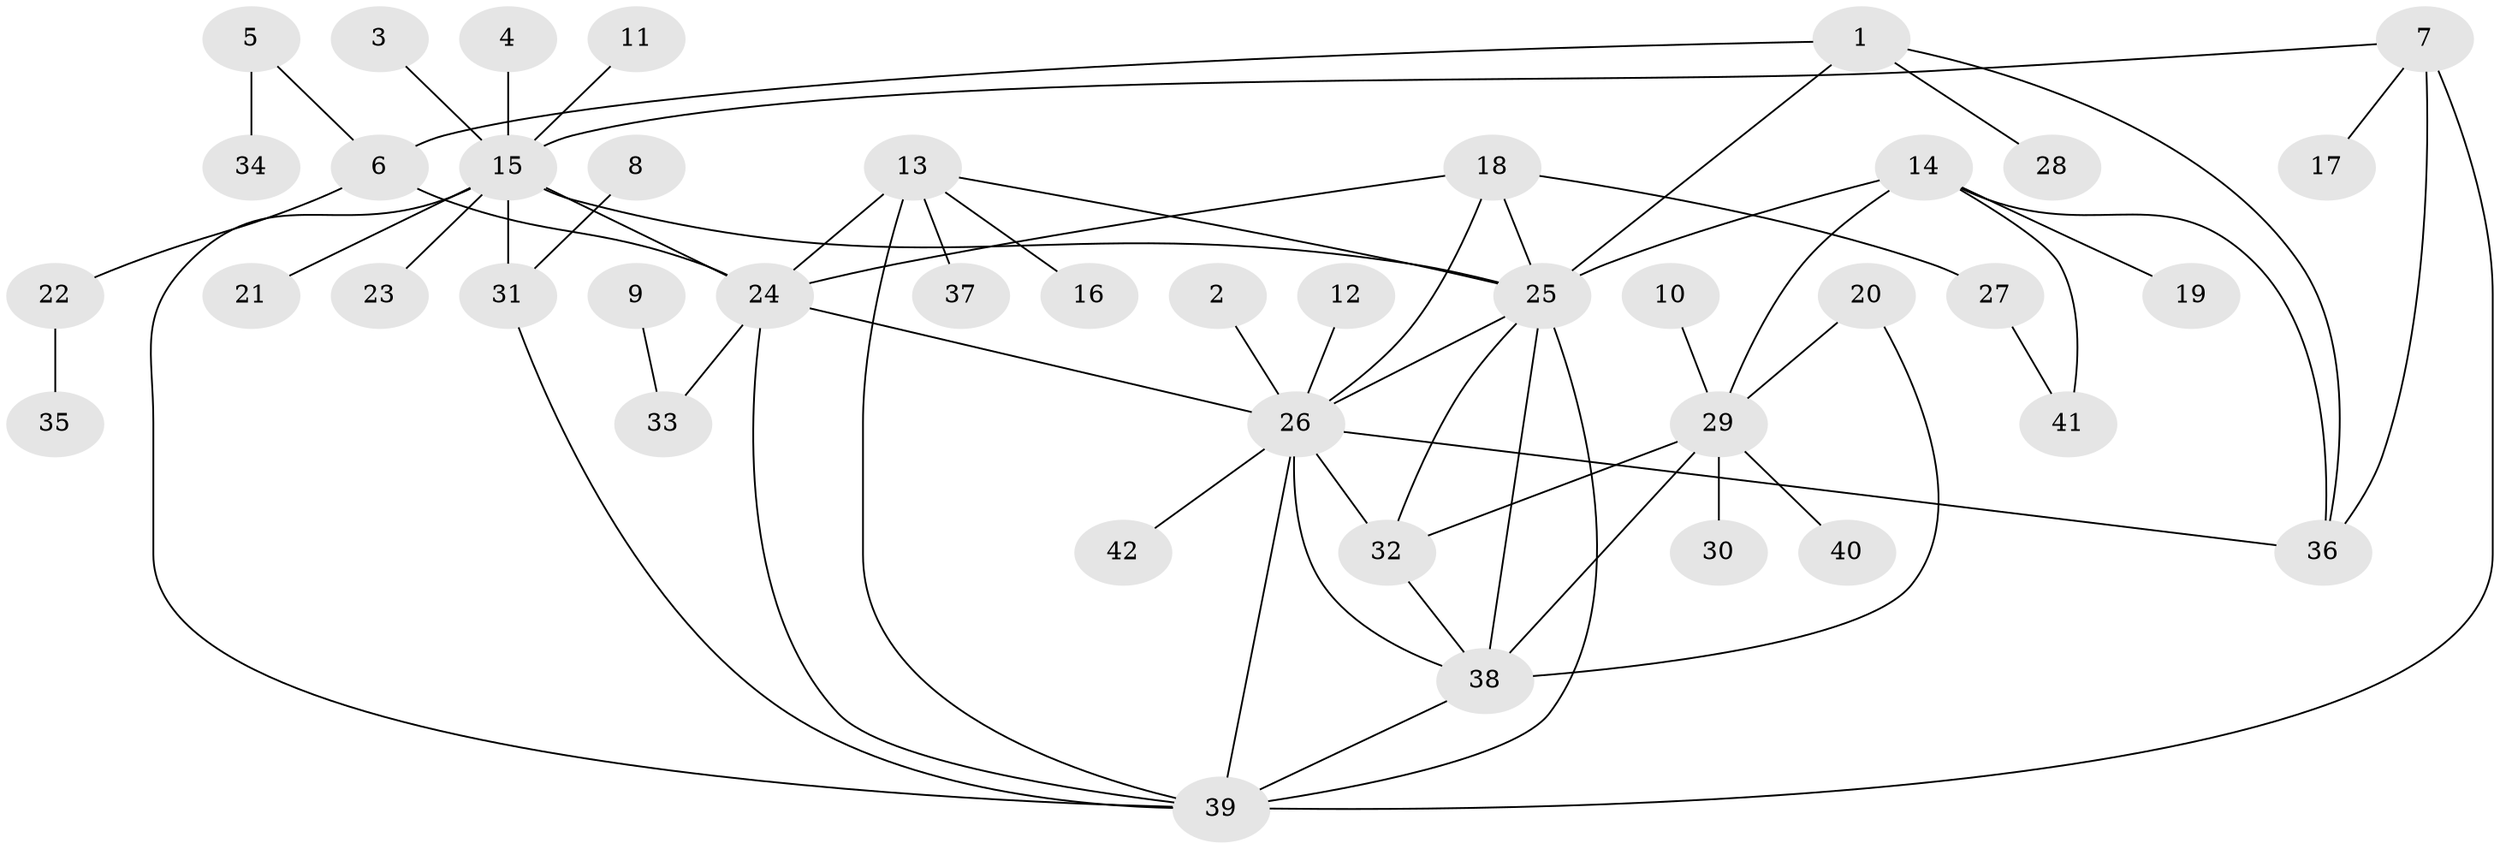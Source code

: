 // original degree distribution, {13: 0.011904761904761904, 12: 0.011904761904761904, 14: 0.011904761904761904, 7: 0.03571428571428571, 2: 0.17857142857142858, 5: 0.023809523809523808, 4: 0.047619047619047616, 8: 0.023809523809523808, 3: 0.14285714285714285, 6: 0.03571428571428571, 1: 0.47619047619047616}
// Generated by graph-tools (version 1.1) at 2025/01/03/09/25 03:01:42]
// undirected, 42 vertices, 63 edges
graph export_dot {
graph [start="1"]
  node [color=gray90,style=filled];
  1;
  2;
  3;
  4;
  5;
  6;
  7;
  8;
  9;
  10;
  11;
  12;
  13;
  14;
  15;
  16;
  17;
  18;
  19;
  20;
  21;
  22;
  23;
  24;
  25;
  26;
  27;
  28;
  29;
  30;
  31;
  32;
  33;
  34;
  35;
  36;
  37;
  38;
  39;
  40;
  41;
  42;
  1 -- 6 [weight=1.0];
  1 -- 25 [weight=1.0];
  1 -- 28 [weight=1.0];
  1 -- 36 [weight=1.0];
  2 -- 26 [weight=1.0];
  3 -- 15 [weight=1.0];
  4 -- 15 [weight=1.0];
  5 -- 6 [weight=1.0];
  5 -- 34 [weight=1.0];
  6 -- 22 [weight=1.0];
  6 -- 24 [weight=1.0];
  7 -- 15 [weight=1.0];
  7 -- 17 [weight=1.0];
  7 -- 36 [weight=1.0];
  7 -- 39 [weight=2.0];
  8 -- 31 [weight=1.0];
  9 -- 33 [weight=1.0];
  10 -- 29 [weight=1.0];
  11 -- 15 [weight=1.0];
  12 -- 26 [weight=1.0];
  13 -- 16 [weight=1.0];
  13 -- 24 [weight=2.0];
  13 -- 25 [weight=1.0];
  13 -- 37 [weight=1.0];
  13 -- 39 [weight=1.0];
  14 -- 19 [weight=1.0];
  14 -- 25 [weight=1.0];
  14 -- 29 [weight=1.0];
  14 -- 36 [weight=1.0];
  14 -- 41 [weight=1.0];
  15 -- 21 [weight=1.0];
  15 -- 23 [weight=1.0];
  15 -- 24 [weight=1.0];
  15 -- 25 [weight=1.0];
  15 -- 31 [weight=1.0];
  15 -- 39 [weight=1.0];
  18 -- 24 [weight=1.0];
  18 -- 25 [weight=1.0];
  18 -- 26 [weight=1.0];
  18 -- 27 [weight=1.0];
  20 -- 29 [weight=1.0];
  20 -- 38 [weight=1.0];
  22 -- 35 [weight=1.0];
  24 -- 26 [weight=1.0];
  24 -- 33 [weight=1.0];
  24 -- 39 [weight=2.0];
  25 -- 26 [weight=1.0];
  25 -- 32 [weight=1.0];
  25 -- 38 [weight=2.0];
  25 -- 39 [weight=2.0];
  26 -- 32 [weight=1.0];
  26 -- 36 [weight=1.0];
  26 -- 38 [weight=1.0];
  26 -- 39 [weight=1.0];
  26 -- 42 [weight=1.0];
  27 -- 41 [weight=1.0];
  29 -- 30 [weight=1.0];
  29 -- 32 [weight=1.0];
  29 -- 38 [weight=1.0];
  29 -- 40 [weight=1.0];
  31 -- 39 [weight=1.0];
  32 -- 38 [weight=1.0];
  38 -- 39 [weight=1.0];
}

